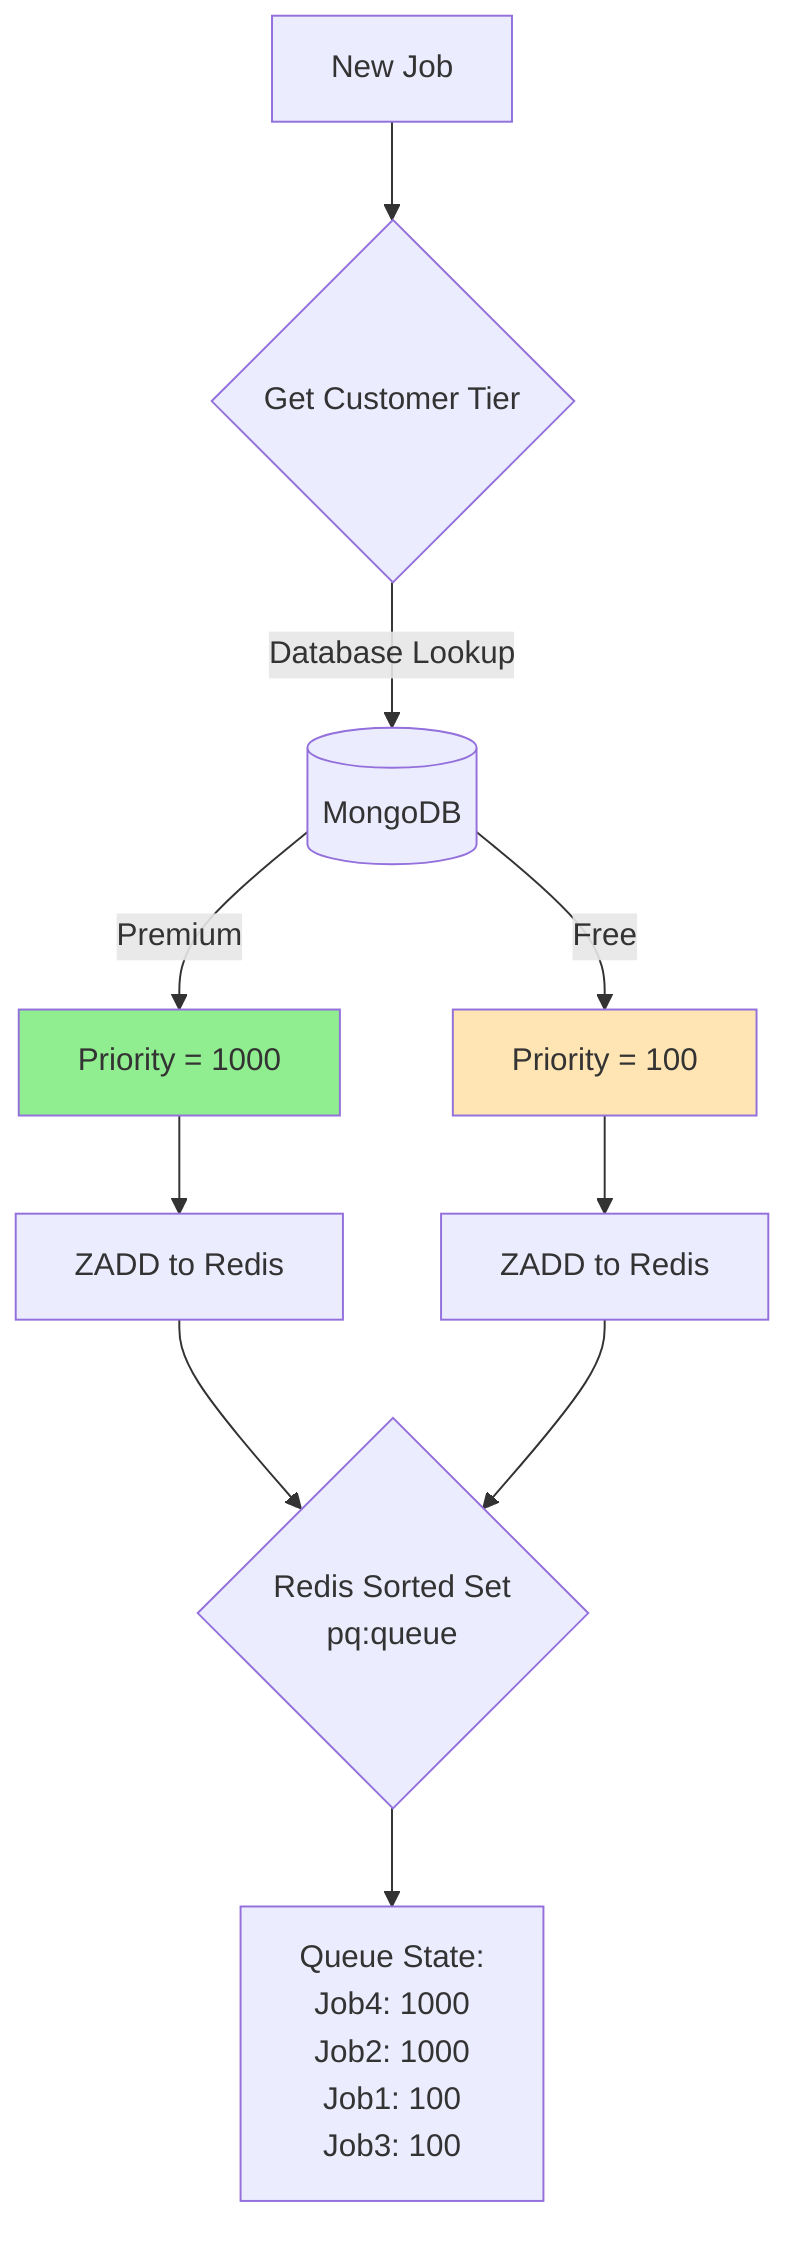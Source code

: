 graph TD
    Job[New Job] --> GetTier{Get Customer Tier}
    GetTier -->|Database Lookup| MongoDB[(MongoDB)]
    MongoDB -->|Premium| Score1[Priority = 1000]
    MongoDB -->|Free| Score2[Priority = 100]
    
    Score1 --> Add1[ZADD to Redis]
    Score2 --> Add2[ZADD to Redis]
    
    Add1 --> Queue{Redis Sorted Set<br/>pq:queue}
    Add2 --> Queue
    
    Queue --> Display[Queue State:<br/>Job4: 1000<br/>Job2: 1000<br/>Job1: 100<br/>Job3: 100]
    
    style Score1 fill:#90EE90
    style Score2 fill:#FFE5B4